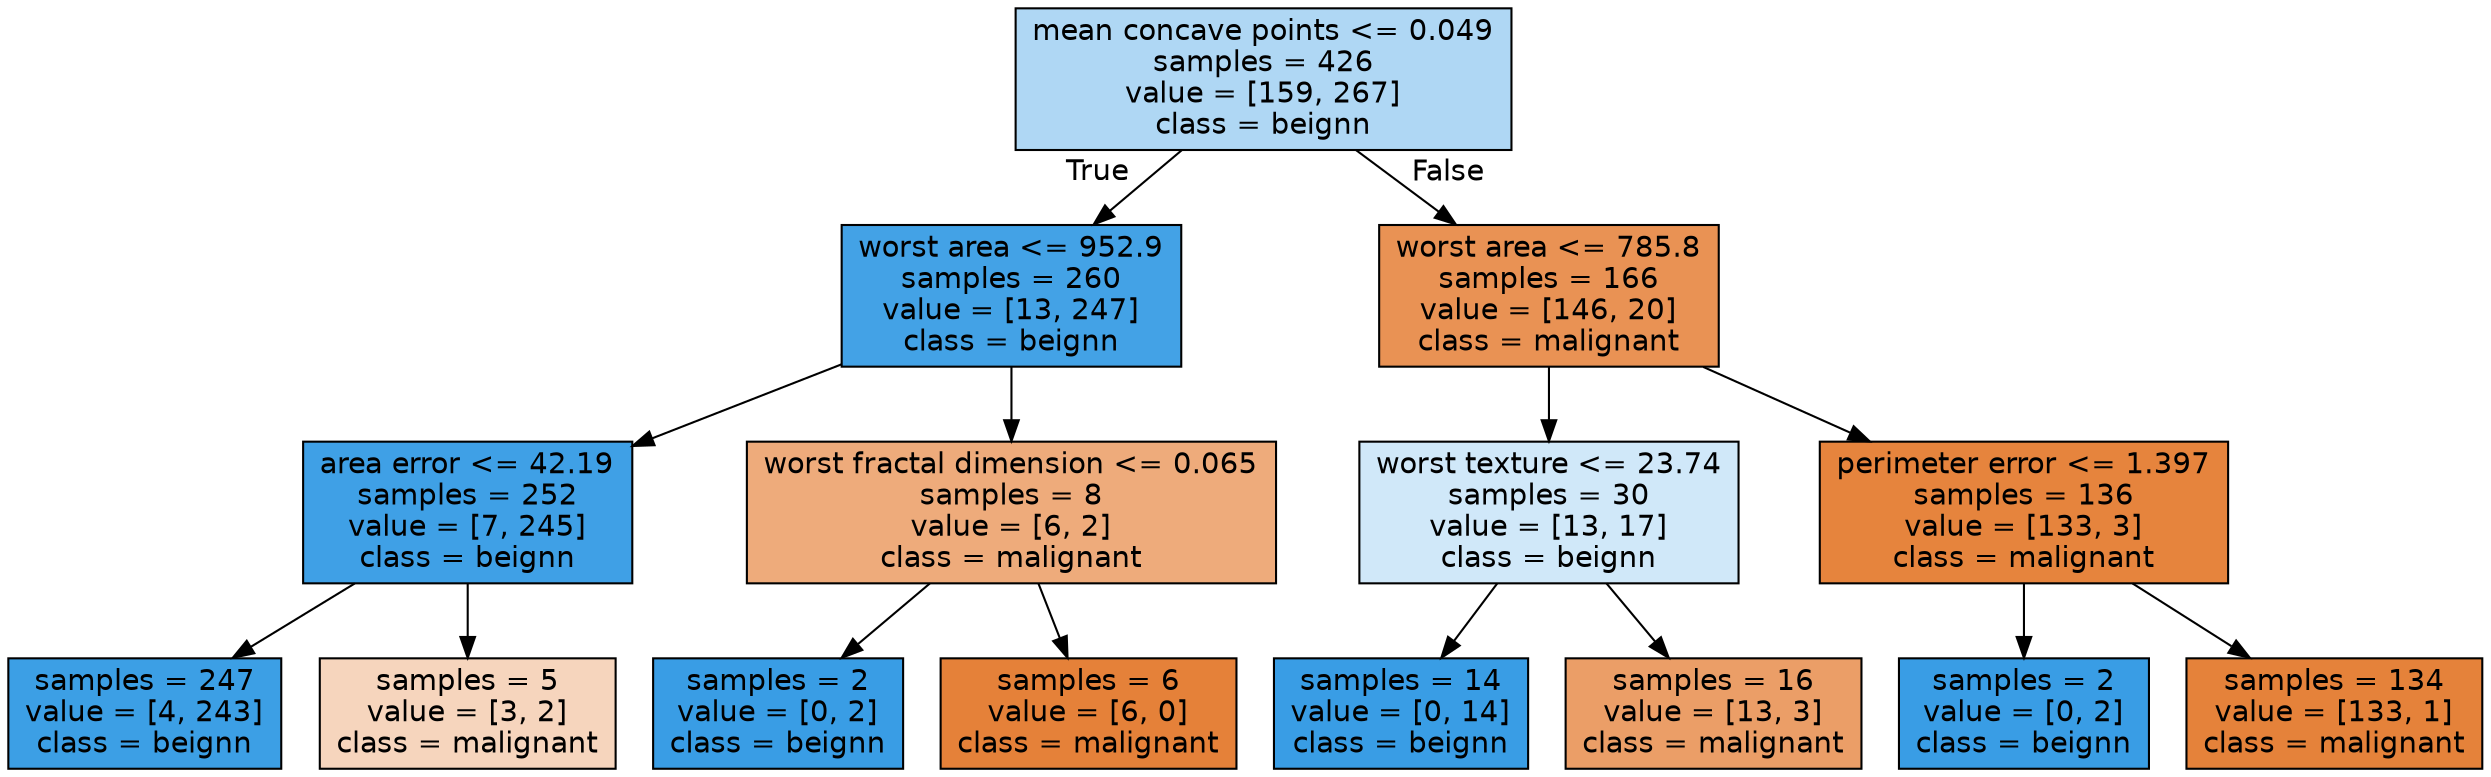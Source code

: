 digraph Tree {
node [shape=box, style="filled", color="black", fontname="helvetica"] ;
edge [fontname="helvetica"] ;
0 [label="mean concave points <= 0.049\nsamples = 426\nvalue = [159, 267]\nclass = beignn", fillcolor="#afd7f4"] ;
1 [label="worst area <= 952.9\nsamples = 260\nvalue = [13, 247]\nclass = beignn", fillcolor="#43a2e6"] ;
0 -> 1 [labeldistance=2.5, labelangle=45, headlabel="True"] ;
2 [label="area error <= 42.19\nsamples = 252\nvalue = [7, 245]\nclass = beignn", fillcolor="#3fa0e6"] ;
1 -> 2 ;
3 [label="samples = 247\nvalue = [4, 243]\nclass = beignn", fillcolor="#3c9fe5"] ;
2 -> 3 ;
4 [label="samples = 5\nvalue = [3, 2]\nclass = malignant", fillcolor="#f6d5bd"] ;
2 -> 4 ;
5 [label="worst fractal dimension <= 0.065\nsamples = 8\nvalue = [6, 2]\nclass = malignant", fillcolor="#eeab7b"] ;
1 -> 5 ;
6 [label="samples = 2\nvalue = [0, 2]\nclass = beignn", fillcolor="#399de5"] ;
5 -> 6 ;
7 [label="samples = 6\nvalue = [6, 0]\nclass = malignant", fillcolor="#e58139"] ;
5 -> 7 ;
8 [label="worst area <= 785.8\nsamples = 166\nvalue = [146, 20]\nclass = malignant", fillcolor="#e99254"] ;
0 -> 8 [labeldistance=2.5, labelangle=-45, headlabel="False"] ;
9 [label="worst texture <= 23.74\nsamples = 30\nvalue = [13, 17]\nclass = beignn", fillcolor="#d0e8f9"] ;
8 -> 9 ;
10 [label="samples = 14\nvalue = [0, 14]\nclass = beignn", fillcolor="#399de5"] ;
9 -> 10 ;
11 [label="samples = 16\nvalue = [13, 3]\nclass = malignant", fillcolor="#eb9e67"] ;
9 -> 11 ;
12 [label="perimeter error <= 1.397\nsamples = 136\nvalue = [133, 3]\nclass = malignant", fillcolor="#e6843d"] ;
8 -> 12 ;
13 [label="samples = 2\nvalue = [0, 2]\nclass = beignn", fillcolor="#399de5"] ;
12 -> 13 ;
14 [label="samples = 134\nvalue = [133, 1]\nclass = malignant", fillcolor="#e5823a"] ;
12 -> 14 ;
}